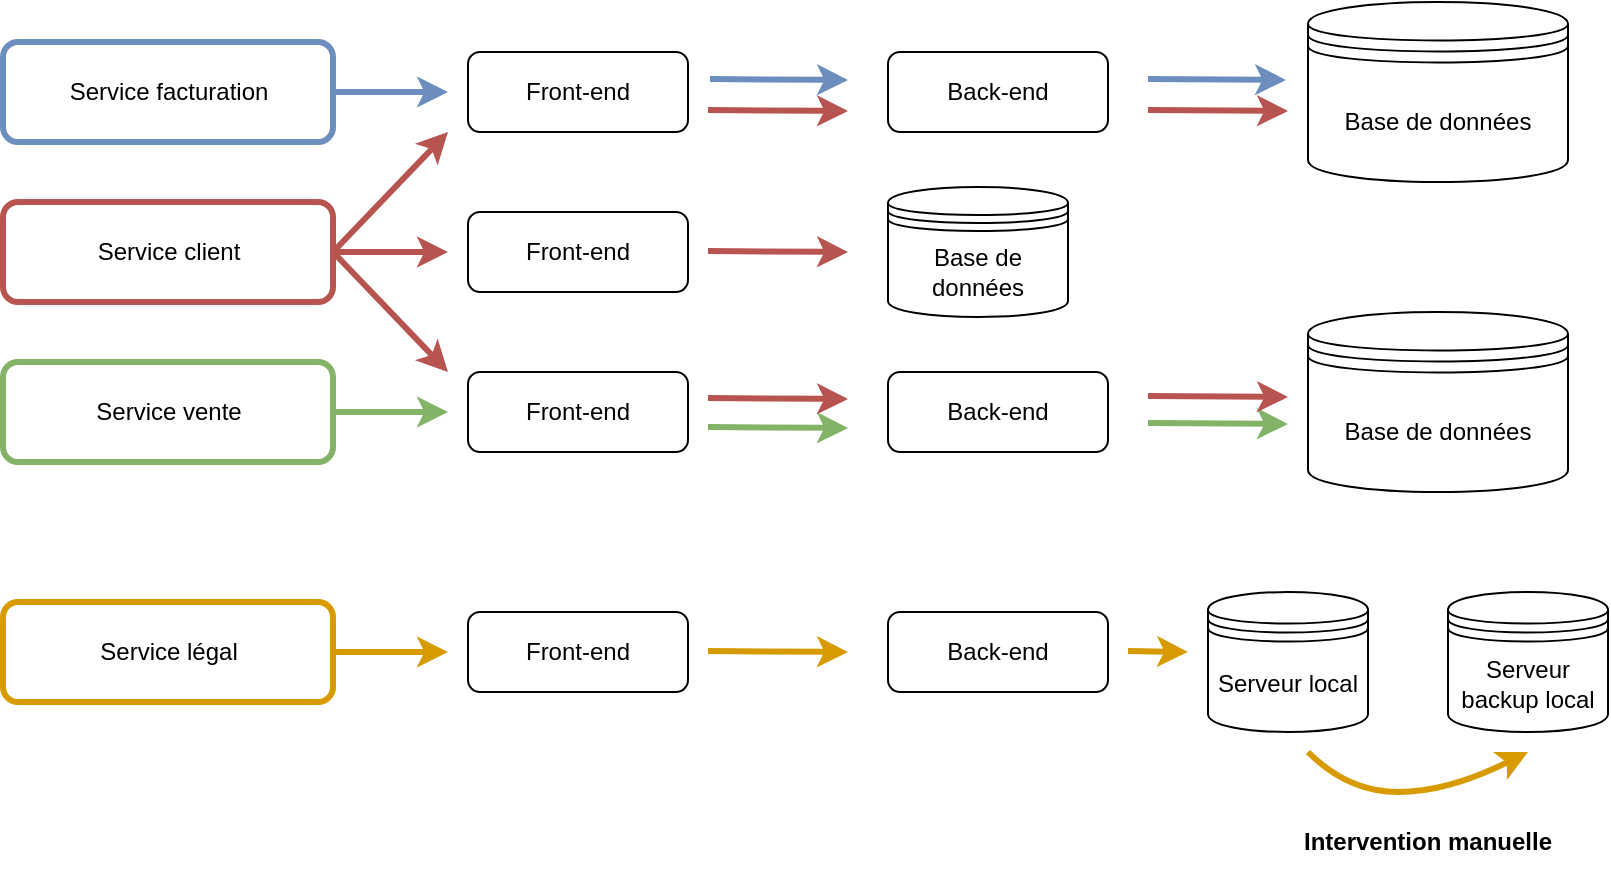 <mxfile version="20.3.0" type="github">
  <diagram id="-Jm4Pk95iJd7ZQW0pU1n" name="Page-1">
    <mxGraphModel dx="1422" dy="724" grid="1" gridSize="10" guides="1" tooltips="1" connect="1" arrows="1" fold="1" page="1" pageScale="1" pageWidth="827" pageHeight="1169" math="0" shadow="0">
      <root>
        <mxCell id="0" />
        <mxCell id="1" parent="0" />
        <mxCell id="_26GdXSnej8FE8eCVRGA-15" value="Front-end" style="rounded=1;whiteSpace=wrap;html=1;" vertex="1" parent="1">
          <mxGeometry x="250" y="80" width="110" height="40" as="geometry" />
        </mxCell>
        <mxCell id="_26GdXSnej8FE8eCVRGA-16" value="Back-end" style="rounded=1;whiteSpace=wrap;html=1;" vertex="1" parent="1">
          <mxGeometry x="460" y="80" width="110" height="40" as="geometry" />
        </mxCell>
        <mxCell id="_26GdXSnej8FE8eCVRGA-17" value="&lt;div&gt;Base de données&lt;/div&gt;" style="shape=datastore;whiteSpace=wrap;html=1;" vertex="1" parent="1">
          <mxGeometry x="670" y="55" width="130" height="90" as="geometry" />
        </mxCell>
        <mxCell id="_26GdXSnej8FE8eCVRGA-18" value="Service facturation" style="text;html=1;align=center;verticalAlign=middle;resizable=0;points=[];autosize=1;strokeColor=none;fillColor=none;" vertex="1" parent="1">
          <mxGeometry x="40" y="85" width="120" height="30" as="geometry" />
        </mxCell>
        <mxCell id="_26GdXSnej8FE8eCVRGA-19" value="Service client" style="text;html=1;align=center;verticalAlign=middle;resizable=0;points=[];autosize=1;strokeColor=none;fillColor=none;" vertex="1" parent="1">
          <mxGeometry x="50" y="165" width="100" height="30" as="geometry" />
        </mxCell>
        <mxCell id="_26GdXSnej8FE8eCVRGA-20" value="Front-end" style="rounded=1;whiteSpace=wrap;html=1;" vertex="1" parent="1">
          <mxGeometry x="250" y="160" width="110" height="40" as="geometry" />
        </mxCell>
        <mxCell id="_26GdXSnej8FE8eCVRGA-22" value="Service vente" style="text;html=1;align=center;verticalAlign=middle;resizable=0;points=[];autosize=1;strokeColor=none;fillColor=none;" vertex="1" parent="1">
          <mxGeometry x="50" y="245" width="100" height="30" as="geometry" />
        </mxCell>
        <mxCell id="_26GdXSnej8FE8eCVRGA-23" value="Front-end" style="rounded=1;whiteSpace=wrap;html=1;" vertex="1" parent="1">
          <mxGeometry x="250" y="240" width="110" height="40" as="geometry" />
        </mxCell>
        <mxCell id="_26GdXSnej8FE8eCVRGA-24" value="&lt;div&gt;Back-end&lt;/div&gt;" style="rounded=1;whiteSpace=wrap;html=1;" vertex="1" parent="1">
          <mxGeometry x="460" y="240" width="110" height="40" as="geometry" />
        </mxCell>
        <mxCell id="_26GdXSnej8FE8eCVRGA-25" value="&lt;div&gt;Base de données&lt;/div&gt;" style="shape=datastore;whiteSpace=wrap;html=1;" vertex="1" parent="1">
          <mxGeometry x="670" y="210" width="130" height="90" as="geometry" />
        </mxCell>
        <mxCell id="_26GdXSnej8FE8eCVRGA-26" value="&lt;div&gt;Service légal&lt;/div&gt;" style="text;html=1;align=center;verticalAlign=middle;resizable=0;points=[];autosize=1;strokeColor=none;fillColor=none;" vertex="1" parent="1">
          <mxGeometry x="55" y="365" width="90" height="30" as="geometry" />
        </mxCell>
        <mxCell id="_26GdXSnej8FE8eCVRGA-27" value="Front-end" style="rounded=1;whiteSpace=wrap;html=1;" vertex="1" parent="1">
          <mxGeometry x="250" y="360" width="110" height="40" as="geometry" />
        </mxCell>
        <mxCell id="_26GdXSnej8FE8eCVRGA-28" value="Back-end" style="rounded=1;whiteSpace=wrap;html=1;" vertex="1" parent="1">
          <mxGeometry x="460" y="360" width="110" height="40" as="geometry" />
        </mxCell>
        <mxCell id="_26GdXSnej8FE8eCVRGA-29" value="" style="rounded=1;whiteSpace=wrap;html=1;fontFamily=Helvetica;fontSize=12;strokeWidth=3;fillColor=none;strokeColor=#6c8ebf;gradientColor=default;" vertex="1" parent="1">
          <mxGeometry x="17.5" y="75" width="165" height="50" as="geometry" />
        </mxCell>
        <mxCell id="_26GdXSnej8FE8eCVRGA-30" value="" style="endArrow=classic;html=1;rounded=0;fontFamily=Helvetica;fontSize=12;exitX=1;exitY=0.5;exitDx=0;exitDy=0;fillColor=#dae8fc;strokeColor=#6c8ebf;strokeWidth=3;" edge="1" parent="1" source="_26GdXSnej8FE8eCVRGA-29">
          <mxGeometry width="50" height="50" relative="1" as="geometry">
            <mxPoint x="210" y="100" as="sourcePoint" />
            <mxPoint x="240" y="100" as="targetPoint" />
          </mxGeometry>
        </mxCell>
        <mxCell id="_26GdXSnej8FE8eCVRGA-31" value="" style="endArrow=classic;html=1;rounded=0;fontFamily=Helvetica;fontSize=12;exitX=1;exitY=0.5;exitDx=0;exitDy=0;fillColor=#dae8fc;strokeColor=#6c8ebf;strokeWidth=3;" edge="1" parent="1">
          <mxGeometry width="50" height="50" relative="1" as="geometry">
            <mxPoint x="371" y="93.5" as="sourcePoint" />
            <mxPoint x="440" y="94" as="targetPoint" />
          </mxGeometry>
        </mxCell>
        <mxCell id="_26GdXSnej8FE8eCVRGA-32" value="" style="endArrow=classic;html=1;rounded=0;fontFamily=Helvetica;fontSize=12;exitX=1;exitY=0.5;exitDx=0;exitDy=0;fillColor=#dae8fc;strokeColor=#6c8ebf;strokeWidth=3;" edge="1" parent="1">
          <mxGeometry width="50" height="50" relative="1" as="geometry">
            <mxPoint x="590" y="93.5" as="sourcePoint" />
            <mxPoint x="659" y="94" as="targetPoint" />
          </mxGeometry>
        </mxCell>
        <mxCell id="_26GdXSnej8FE8eCVRGA-33" value="" style="rounded=1;whiteSpace=wrap;html=1;fontFamily=Helvetica;fontSize=12;strokeWidth=3;fillColor=none;strokeColor=#b85450;" vertex="1" parent="1">
          <mxGeometry x="17.5" y="155" width="165" height="50" as="geometry" />
        </mxCell>
        <mxCell id="_26GdXSnej8FE8eCVRGA-34" value="" style="endArrow=classic;html=1;rounded=0;fontFamily=Helvetica;fontSize=12;exitX=1;exitY=0.5;exitDx=0;exitDy=0;fillColor=#f8cecc;strokeColor=#b85450;strokeWidth=3;" edge="1" parent="1" source="_26GdXSnej8FE8eCVRGA-33">
          <mxGeometry width="50" height="50" relative="1" as="geometry">
            <mxPoint x="210" y="180" as="sourcePoint" />
            <mxPoint x="240" y="180" as="targetPoint" />
          </mxGeometry>
        </mxCell>
        <mxCell id="_26GdXSnej8FE8eCVRGA-35" value="" style="endArrow=classic;html=1;rounded=0;fontFamily=Helvetica;fontSize=12;exitX=1;exitY=0.5;exitDx=0;exitDy=0;fillColor=#f8cecc;strokeColor=#b85450;strokeWidth=3;" edge="1" parent="1">
          <mxGeometry width="50" height="50" relative="1" as="geometry">
            <mxPoint x="370" y="179.5" as="sourcePoint" />
            <mxPoint x="440" y="180" as="targetPoint" />
          </mxGeometry>
        </mxCell>
        <mxCell id="_26GdXSnej8FE8eCVRGA-36" value="" style="endArrow=classic;html=1;rounded=0;fontFamily=Helvetica;fontSize=12;fillColor=#f8cecc;strokeColor=#b85450;strokeWidth=3;exitX=1;exitY=0.5;exitDx=0;exitDy=0;" edge="1" parent="1" source="_26GdXSnej8FE8eCVRGA-33">
          <mxGeometry width="50" height="50" relative="1" as="geometry">
            <mxPoint x="190" y="170" as="sourcePoint" />
            <mxPoint x="240" y="120" as="targetPoint" />
          </mxGeometry>
        </mxCell>
        <mxCell id="_26GdXSnej8FE8eCVRGA-37" value="" style="rounded=1;whiteSpace=wrap;html=1;fontFamily=Helvetica;fontSize=12;strokeWidth=3;fillColor=none;strokeColor=#82b366;" vertex="1" parent="1">
          <mxGeometry x="17.5" y="235" width="165" height="50" as="geometry" />
        </mxCell>
        <mxCell id="_26GdXSnej8FE8eCVRGA-38" value="" style="endArrow=classic;html=1;rounded=0;fontFamily=Helvetica;fontSize=12;exitX=1;exitY=0.5;exitDx=0;exitDy=0;fillColor=#d5e8d4;strokeColor=#82b366;strokeWidth=3;" edge="1" parent="1" source="_26GdXSnej8FE8eCVRGA-37">
          <mxGeometry width="50" height="50" relative="1" as="geometry">
            <mxPoint x="210" y="260" as="sourcePoint" />
            <mxPoint x="240" y="260" as="targetPoint" />
          </mxGeometry>
        </mxCell>
        <mxCell id="_26GdXSnej8FE8eCVRGA-39" value="" style="endArrow=classic;html=1;rounded=0;fontFamily=Helvetica;fontSize=12;exitX=1;exitY=0.5;exitDx=0;exitDy=0;fillColor=#d5e8d4;strokeColor=#82b366;strokeWidth=3;" edge="1" parent="1">
          <mxGeometry width="50" height="50" relative="1" as="geometry">
            <mxPoint x="370" y="267.5" as="sourcePoint" />
            <mxPoint x="440" y="268" as="targetPoint" />
          </mxGeometry>
        </mxCell>
        <mxCell id="_26GdXSnej8FE8eCVRGA-40" value="" style="endArrow=classic;html=1;rounded=0;fontFamily=Helvetica;fontSize=12;exitX=1;exitY=0.5;exitDx=0;exitDy=0;fillColor=#d5e8d4;strokeColor=#82b366;strokeWidth=3;" edge="1" parent="1">
          <mxGeometry width="50" height="50" relative="1" as="geometry">
            <mxPoint x="590" y="265.5" as="sourcePoint" />
            <mxPoint x="660" y="266" as="targetPoint" />
          </mxGeometry>
        </mxCell>
        <mxCell id="_26GdXSnej8FE8eCVRGA-41" value="" style="endArrow=classic;html=1;rounded=0;fontFamily=Helvetica;fontSize=12;exitX=1;exitY=0.5;exitDx=0;exitDy=0;fillColor=#f8cecc;strokeColor=#b85450;strokeWidth=3;" edge="1" parent="1" source="_26GdXSnej8FE8eCVRGA-33">
          <mxGeometry width="50" height="50" relative="1" as="geometry">
            <mxPoint x="190" y="210" as="sourcePoint" />
            <mxPoint x="240" y="240" as="targetPoint" />
          </mxGeometry>
        </mxCell>
        <mxCell id="_26GdXSnej8FE8eCVRGA-42" value="Serveur local" style="shape=datastore;whiteSpace=wrap;html=1;" vertex="1" parent="1">
          <mxGeometry x="620" y="350" width="80" height="70" as="geometry" />
        </mxCell>
        <mxCell id="_26GdXSnej8FE8eCVRGA-43" value="Serveur backup local" style="shape=datastore;whiteSpace=wrap;html=1;" vertex="1" parent="1">
          <mxGeometry x="740" y="350" width="80" height="70" as="geometry" />
        </mxCell>
        <mxCell id="_26GdXSnej8FE8eCVRGA-44" value="" style="rounded=1;whiteSpace=wrap;html=1;fontFamily=Helvetica;fontSize=12;strokeWidth=3;fillColor=none;strokeColor=#d79b00;" vertex="1" parent="1">
          <mxGeometry x="17.5" y="355" width="165" height="50" as="geometry" />
        </mxCell>
        <mxCell id="_26GdXSnej8FE8eCVRGA-45" value="" style="endArrow=classic;html=1;rounded=0;fontFamily=Helvetica;fontSize=12;exitX=1;exitY=0.5;exitDx=0;exitDy=0;fillColor=#ffe6cc;strokeColor=#d79b00;strokeWidth=3;" edge="1" parent="1" source="_26GdXSnej8FE8eCVRGA-44">
          <mxGeometry width="50" height="50" relative="1" as="geometry">
            <mxPoint x="210" y="380" as="sourcePoint" />
            <mxPoint x="240" y="380" as="targetPoint" />
          </mxGeometry>
        </mxCell>
        <mxCell id="_26GdXSnej8FE8eCVRGA-46" value="" style="endArrow=classic;html=1;rounded=0;fontFamily=Helvetica;fontSize=12;exitX=1;exitY=0.5;exitDx=0;exitDy=0;fillColor=#ffe6cc;strokeColor=#d79b00;strokeWidth=3;" edge="1" parent="1">
          <mxGeometry width="50" height="50" relative="1" as="geometry">
            <mxPoint x="370" y="379.5" as="sourcePoint" />
            <mxPoint x="440" y="380" as="targetPoint" />
          </mxGeometry>
        </mxCell>
        <mxCell id="_26GdXSnej8FE8eCVRGA-47" value="" style="endArrow=classic;html=1;rounded=0;fontFamily=Helvetica;fontSize=12;exitX=1;exitY=0.5;exitDx=0;exitDy=0;fillColor=#ffe6cc;strokeColor=#d79b00;strokeWidth=3;" edge="1" parent="1">
          <mxGeometry width="50" height="50" relative="1" as="geometry">
            <mxPoint x="580" y="379.5" as="sourcePoint" />
            <mxPoint x="610" y="380" as="targetPoint" />
          </mxGeometry>
        </mxCell>
        <mxCell id="_26GdXSnej8FE8eCVRGA-48" value="" style="curved=1;endArrow=classic;html=1;rounded=0;fontFamily=Helvetica;fontSize=12;strokeWidth=3;fillColor=#ffe6cc;strokeColor=#d79b00;" edge="1" parent="1">
          <mxGeometry width="50" height="50" relative="1" as="geometry">
            <mxPoint x="670" y="430" as="sourcePoint" />
            <mxPoint x="780" y="430" as="targetPoint" />
            <Array as="points">
              <mxPoint x="690" y="450" />
              <mxPoint x="740" y="450" />
            </Array>
          </mxGeometry>
        </mxCell>
        <mxCell id="_26GdXSnej8FE8eCVRGA-49" value="" style="endArrow=classic;html=1;rounded=0;fontFamily=Helvetica;fontSize=12;exitX=1;exitY=0.5;exitDx=0;exitDy=0;fillColor=#f8cecc;strokeColor=#b85450;strokeWidth=3;" edge="1" parent="1">
          <mxGeometry width="50" height="50" relative="1" as="geometry">
            <mxPoint x="370" y="109" as="sourcePoint" />
            <mxPoint x="440" y="109.5" as="targetPoint" />
          </mxGeometry>
        </mxCell>
        <mxCell id="_26GdXSnej8FE8eCVRGA-50" value="" style="endArrow=classic;html=1;rounded=0;fontFamily=Helvetica;fontSize=12;exitX=1;exitY=0.5;exitDx=0;exitDy=0;fillColor=#f8cecc;strokeColor=#b85450;strokeWidth=3;" edge="1" parent="1">
          <mxGeometry width="50" height="50" relative="1" as="geometry">
            <mxPoint x="590" y="109" as="sourcePoint" />
            <mxPoint x="660" y="109.5" as="targetPoint" />
          </mxGeometry>
        </mxCell>
        <mxCell id="_26GdXSnej8FE8eCVRGA-51" value="" style="endArrow=classic;html=1;rounded=0;fontFamily=Helvetica;fontSize=12;exitX=1;exitY=0.5;exitDx=0;exitDy=0;fillColor=#f8cecc;strokeColor=#b85450;strokeWidth=3;" edge="1" parent="1">
          <mxGeometry width="50" height="50" relative="1" as="geometry">
            <mxPoint x="370" y="253" as="sourcePoint" />
            <mxPoint x="440" y="253.5" as="targetPoint" />
          </mxGeometry>
        </mxCell>
        <mxCell id="_26GdXSnej8FE8eCVRGA-52" value="" style="endArrow=classic;html=1;rounded=0;fontFamily=Helvetica;fontSize=12;exitX=1;exitY=0.5;exitDx=0;exitDy=0;fillColor=#f8cecc;strokeColor=#b85450;strokeWidth=3;" edge="1" parent="1">
          <mxGeometry width="50" height="50" relative="1" as="geometry">
            <mxPoint x="590" y="252" as="sourcePoint" />
            <mxPoint x="660" y="252.5" as="targetPoint" />
          </mxGeometry>
        </mxCell>
        <mxCell id="_26GdXSnej8FE8eCVRGA-53" value="Intervention manuelle" style="text;html=1;strokeColor=none;fillColor=none;align=center;verticalAlign=middle;whiteSpace=wrap;rounded=0;fontFamily=Helvetica;fontSize=12;fontStyle=1" vertex="1" parent="1">
          <mxGeometry x="660" y="460" width="140" height="30" as="geometry" />
        </mxCell>
        <mxCell id="_26GdXSnej8FE8eCVRGA-54" value="&lt;div&gt;Base de données&lt;/div&gt;" style="shape=datastore;whiteSpace=wrap;html=1;" vertex="1" parent="1">
          <mxGeometry x="460" y="147.5" width="90" height="65" as="geometry" />
        </mxCell>
      </root>
    </mxGraphModel>
  </diagram>
</mxfile>
